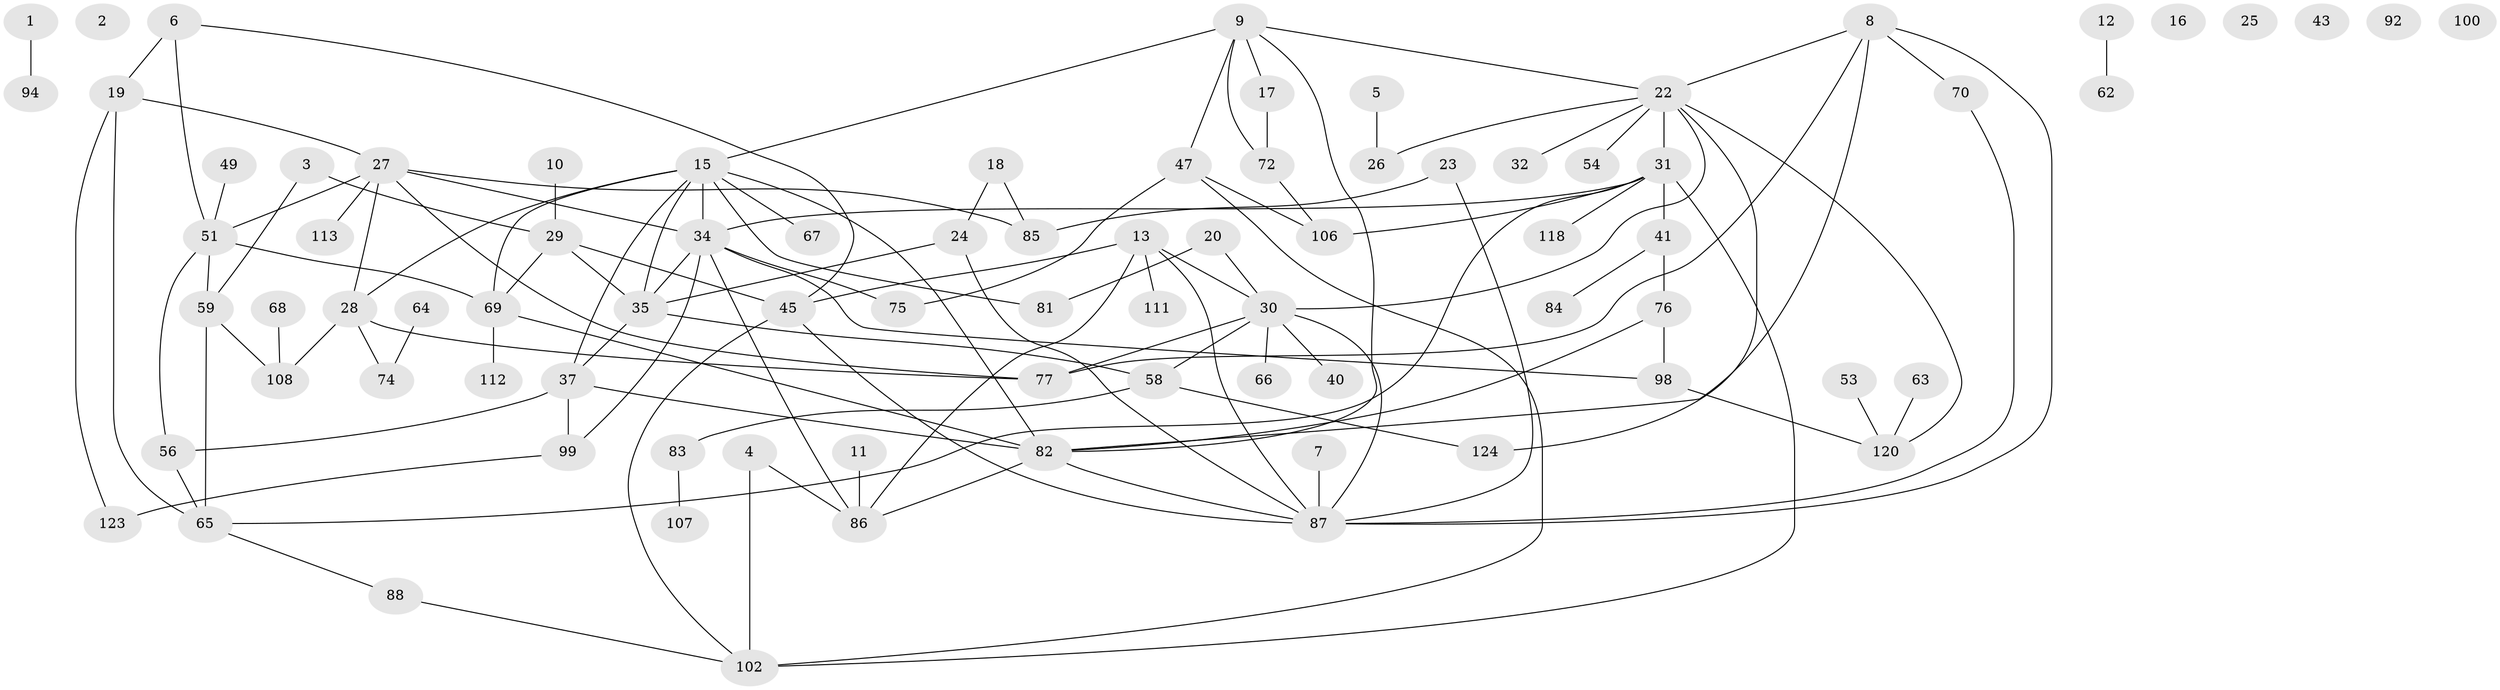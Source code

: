 // Generated by graph-tools (version 1.1) at 2025/23/03/03/25 07:23:28]
// undirected, 83 vertices, 122 edges
graph export_dot {
graph [start="1"]
  node [color=gray90,style=filled];
  1;
  2;
  3;
  4;
  5;
  6 [super="+21"];
  7 [super="+60"];
  8 [super="+104"];
  9 [super="+55"];
  10 [super="+14"];
  11;
  12;
  13 [super="+110"];
  15 [super="+50"];
  16;
  17 [super="+52"];
  18 [super="+36"];
  19 [super="+89"];
  20 [super="+80"];
  22 [super="+42"];
  23 [super="+33"];
  24 [super="+95"];
  25;
  26;
  27 [super="+38"];
  28 [super="+39"];
  29 [super="+119"];
  30 [super="+48"];
  31 [super="+57"];
  32;
  34 [super="+78"];
  35 [super="+116"];
  37 [super="+44"];
  40;
  41 [super="+71"];
  43;
  45 [super="+46"];
  47 [super="+61"];
  49;
  51 [super="+73"];
  53;
  54 [super="+79"];
  56 [super="+114"];
  58 [super="+93"];
  59;
  62 [super="+96"];
  63;
  64;
  65 [super="+101"];
  66;
  67;
  68;
  69 [super="+103"];
  70;
  72 [super="+90"];
  74;
  75;
  76 [super="+109"];
  77 [super="+105"];
  81;
  82 [super="+91"];
  83;
  84;
  85;
  86 [super="+97"];
  87 [super="+115"];
  88;
  92;
  94;
  98;
  99;
  100;
  102 [super="+122"];
  106 [super="+117"];
  107;
  108;
  111;
  112;
  113;
  118;
  120 [super="+121"];
  123;
  124;
  1 -- 94;
  3 -- 59;
  3 -- 29;
  4 -- 102;
  4 -- 86;
  5 -- 26;
  6 -- 51;
  6 -- 19;
  6 -- 45;
  7 -- 87;
  8 -- 70;
  8 -- 77;
  8 -- 22;
  8 -- 87;
  8 -- 82;
  9 -- 17;
  9 -- 47;
  9 -- 82;
  9 -- 72;
  9 -- 22;
  9 -- 15;
  10 -- 29;
  11 -- 86;
  12 -- 62;
  13 -- 86;
  13 -- 30;
  13 -- 111;
  13 -- 87;
  13 -- 45;
  15 -- 35;
  15 -- 67;
  15 -- 28;
  15 -- 81;
  15 -- 34;
  15 -- 37;
  15 -- 69;
  15 -- 82;
  17 -- 72;
  18 -- 85;
  18 -- 24;
  19 -- 65;
  19 -- 123;
  19 -- 27;
  20 -- 81;
  20 -- 30;
  22 -- 124;
  22 -- 32;
  22 -- 26;
  22 -- 31;
  22 -- 120;
  22 -- 54;
  22 -- 30;
  23 -- 85;
  23 -- 87;
  24 -- 87;
  24 -- 35;
  27 -- 34;
  27 -- 51;
  27 -- 77;
  27 -- 85;
  27 -- 113;
  27 -- 28;
  28 -- 74;
  28 -- 108;
  28 -- 77;
  29 -- 35 [weight=2];
  29 -- 69;
  29 -- 45;
  30 -- 66;
  30 -- 40;
  30 -- 87;
  30 -- 58;
  30 -- 77;
  31 -- 102;
  31 -- 65;
  31 -- 34;
  31 -- 118;
  31 -- 41;
  31 -- 106;
  34 -- 98;
  34 -- 99;
  34 -- 35;
  34 -- 86;
  34 -- 75;
  35 -- 37;
  35 -- 58;
  37 -- 99;
  37 -- 82;
  37 -- 56;
  41 -- 76;
  41 -- 84;
  45 -- 87;
  45 -- 102;
  47 -- 75;
  47 -- 102;
  47 -- 106;
  49 -- 51;
  51 -- 56;
  51 -- 69;
  51 -- 59;
  53 -- 120;
  56 -- 65 [weight=2];
  58 -- 124;
  58 -- 83;
  59 -- 65;
  59 -- 108;
  63 -- 120;
  64 -- 74;
  65 -- 88;
  68 -- 108;
  69 -- 112;
  69 -- 82;
  70 -- 87;
  72 -- 106;
  76 -- 82;
  76 -- 98;
  82 -- 86;
  82 -- 87;
  83 -- 107;
  88 -- 102;
  98 -- 120;
  99 -- 123;
}
